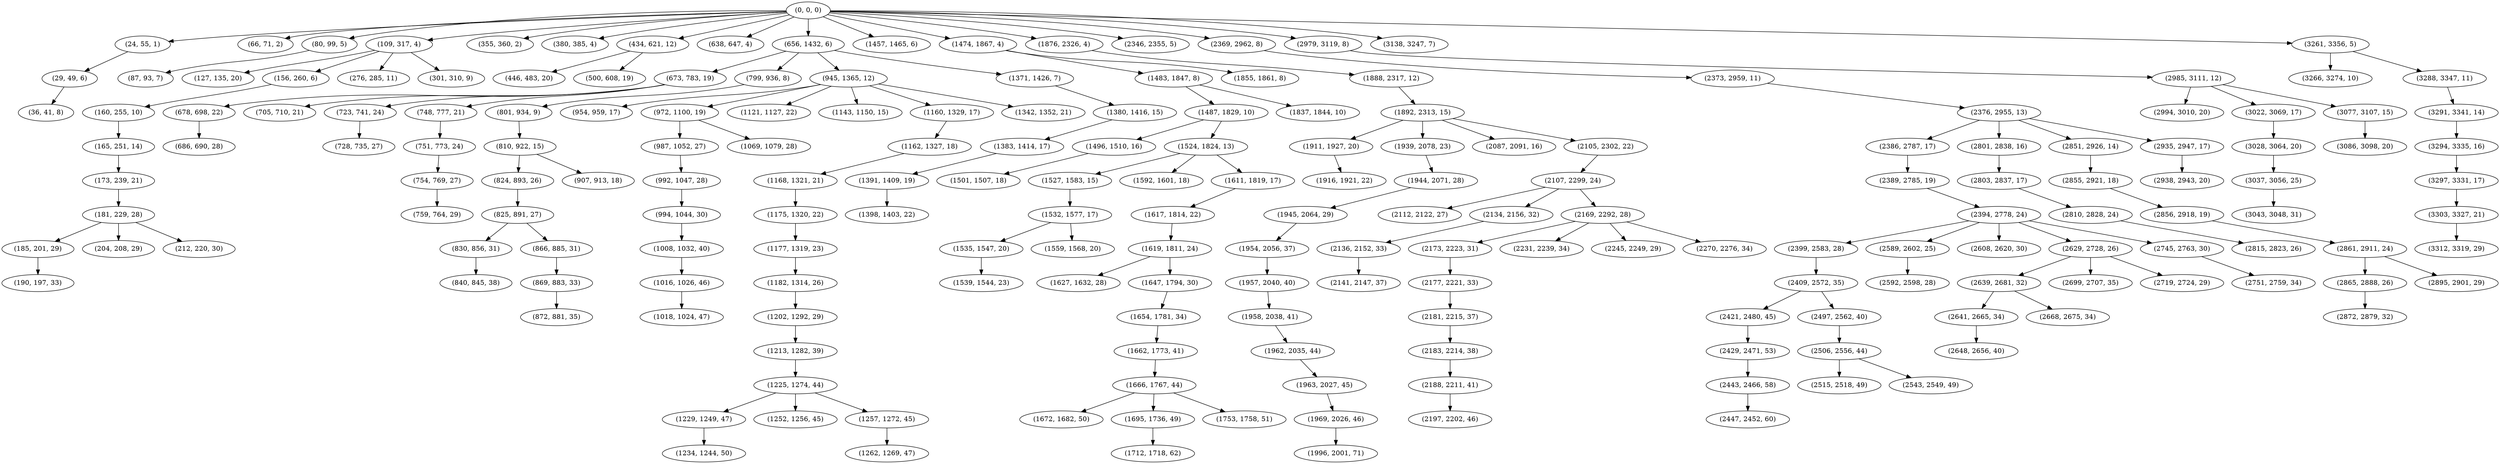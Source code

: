 digraph tree {
    "(0, 0, 0)";
    "(24, 55, 1)";
    "(29, 49, 6)";
    "(36, 41, 8)";
    "(66, 71, 2)";
    "(80, 99, 5)";
    "(87, 93, 7)";
    "(109, 317, 4)";
    "(127, 135, 20)";
    "(156, 260, 6)";
    "(160, 255, 10)";
    "(165, 251, 14)";
    "(173, 239, 21)";
    "(181, 229, 28)";
    "(185, 201, 29)";
    "(190, 197, 33)";
    "(204, 208, 29)";
    "(212, 220, 30)";
    "(276, 285, 11)";
    "(301, 310, 9)";
    "(355, 360, 2)";
    "(380, 385, 4)";
    "(434, 621, 12)";
    "(446, 483, 20)";
    "(500, 608, 19)";
    "(638, 647, 4)";
    "(656, 1432, 6)";
    "(673, 783, 19)";
    "(678, 698, 22)";
    "(686, 690, 28)";
    "(705, 710, 21)";
    "(723, 741, 24)";
    "(728, 735, 27)";
    "(748, 777, 21)";
    "(751, 773, 24)";
    "(754, 769, 27)";
    "(759, 764, 29)";
    "(799, 936, 8)";
    "(801, 934, 9)";
    "(810, 922, 15)";
    "(824, 893, 26)";
    "(825, 891, 27)";
    "(830, 856, 31)";
    "(840, 845, 38)";
    "(866, 885, 31)";
    "(869, 883, 33)";
    "(872, 881, 35)";
    "(907, 913, 18)";
    "(945, 1365, 12)";
    "(954, 959, 17)";
    "(972, 1100, 19)";
    "(987, 1052, 27)";
    "(992, 1047, 28)";
    "(994, 1044, 30)";
    "(1008, 1032, 40)";
    "(1016, 1026, 46)";
    "(1018, 1024, 47)";
    "(1069, 1079, 28)";
    "(1121, 1127, 22)";
    "(1143, 1150, 15)";
    "(1160, 1329, 17)";
    "(1162, 1327, 18)";
    "(1168, 1321, 21)";
    "(1175, 1320, 22)";
    "(1177, 1319, 23)";
    "(1182, 1314, 26)";
    "(1202, 1292, 29)";
    "(1213, 1282, 39)";
    "(1225, 1274, 44)";
    "(1229, 1249, 47)";
    "(1234, 1244, 50)";
    "(1252, 1256, 45)";
    "(1257, 1272, 45)";
    "(1262, 1269, 47)";
    "(1342, 1352, 21)";
    "(1371, 1426, 7)";
    "(1380, 1416, 15)";
    "(1383, 1414, 17)";
    "(1391, 1409, 19)";
    "(1398, 1403, 22)";
    "(1457, 1465, 6)";
    "(1474, 1867, 4)";
    "(1483, 1847, 8)";
    "(1487, 1829, 10)";
    "(1496, 1510, 16)";
    "(1501, 1507, 18)";
    "(1524, 1824, 13)";
    "(1527, 1583, 15)";
    "(1532, 1577, 17)";
    "(1535, 1547, 20)";
    "(1539, 1544, 23)";
    "(1559, 1568, 20)";
    "(1592, 1601, 18)";
    "(1611, 1819, 17)";
    "(1617, 1814, 22)";
    "(1619, 1811, 24)";
    "(1627, 1632, 28)";
    "(1647, 1794, 30)";
    "(1654, 1781, 34)";
    "(1662, 1773, 41)";
    "(1666, 1767, 44)";
    "(1672, 1682, 50)";
    "(1695, 1736, 49)";
    "(1712, 1718, 62)";
    "(1753, 1758, 51)";
    "(1837, 1844, 10)";
    "(1855, 1861, 8)";
    "(1876, 2326, 4)";
    "(1888, 2317, 12)";
    "(1892, 2313, 15)";
    "(1911, 1927, 20)";
    "(1916, 1921, 22)";
    "(1939, 2078, 23)";
    "(1944, 2071, 28)";
    "(1945, 2064, 29)";
    "(1954, 2056, 37)";
    "(1957, 2040, 40)";
    "(1958, 2038, 41)";
    "(1962, 2035, 44)";
    "(1963, 2027, 45)";
    "(1969, 2026, 46)";
    "(1996, 2001, 71)";
    "(2087, 2091, 16)";
    "(2105, 2302, 22)";
    "(2107, 2299, 24)";
    "(2112, 2122, 27)";
    "(2134, 2156, 32)";
    "(2136, 2152, 33)";
    "(2141, 2147, 37)";
    "(2169, 2292, 28)";
    "(2173, 2223, 31)";
    "(2177, 2221, 33)";
    "(2181, 2215, 37)";
    "(2183, 2214, 38)";
    "(2188, 2211, 41)";
    "(2197, 2202, 46)";
    "(2231, 2239, 34)";
    "(2245, 2249, 29)";
    "(2270, 2276, 34)";
    "(2346, 2355, 5)";
    "(2369, 2962, 8)";
    "(2373, 2959, 11)";
    "(2376, 2955, 13)";
    "(2386, 2787, 17)";
    "(2389, 2785, 19)";
    "(2394, 2778, 24)";
    "(2399, 2583, 28)";
    "(2409, 2572, 35)";
    "(2421, 2480, 45)";
    "(2429, 2471, 53)";
    "(2443, 2466, 58)";
    "(2447, 2452, 60)";
    "(2497, 2562, 40)";
    "(2506, 2556, 44)";
    "(2515, 2518, 49)";
    "(2543, 2549, 49)";
    "(2589, 2602, 25)";
    "(2592, 2598, 28)";
    "(2608, 2620, 30)";
    "(2629, 2728, 26)";
    "(2639, 2681, 32)";
    "(2641, 2665, 34)";
    "(2648, 2656, 40)";
    "(2668, 2675, 34)";
    "(2699, 2707, 35)";
    "(2719, 2724, 29)";
    "(2745, 2763, 30)";
    "(2751, 2759, 34)";
    "(2801, 2838, 16)";
    "(2803, 2837, 17)";
    "(2810, 2828, 24)";
    "(2815, 2823, 26)";
    "(2851, 2926, 14)";
    "(2855, 2921, 18)";
    "(2856, 2918, 19)";
    "(2861, 2911, 24)";
    "(2865, 2888, 26)";
    "(2872, 2879, 32)";
    "(2895, 2901, 29)";
    "(2935, 2947, 17)";
    "(2938, 2943, 20)";
    "(2979, 3119, 8)";
    "(2985, 3111, 12)";
    "(2994, 3010, 20)";
    "(3022, 3069, 17)";
    "(3028, 3064, 20)";
    "(3037, 3056, 25)";
    "(3043, 3048, 31)";
    "(3077, 3107, 15)";
    "(3086, 3098, 20)";
    "(3138, 3247, 7)";
    "(3261, 3356, 5)";
    "(3266, 3274, 10)";
    "(3288, 3347, 11)";
    "(3291, 3341, 14)";
    "(3294, 3335, 16)";
    "(3297, 3331, 17)";
    "(3303, 3327, 21)";
    "(3312, 3319, 29)";
    "(0, 0, 0)" -> "(24, 55, 1)";
    "(0, 0, 0)" -> "(66, 71, 2)";
    "(0, 0, 0)" -> "(80, 99, 5)";
    "(0, 0, 0)" -> "(109, 317, 4)";
    "(0, 0, 0)" -> "(355, 360, 2)";
    "(0, 0, 0)" -> "(380, 385, 4)";
    "(0, 0, 0)" -> "(434, 621, 12)";
    "(0, 0, 0)" -> "(638, 647, 4)";
    "(0, 0, 0)" -> "(656, 1432, 6)";
    "(0, 0, 0)" -> "(1457, 1465, 6)";
    "(0, 0, 0)" -> "(1474, 1867, 4)";
    "(0, 0, 0)" -> "(1876, 2326, 4)";
    "(0, 0, 0)" -> "(2346, 2355, 5)";
    "(0, 0, 0)" -> "(2369, 2962, 8)";
    "(0, 0, 0)" -> "(2979, 3119, 8)";
    "(0, 0, 0)" -> "(3138, 3247, 7)";
    "(0, 0, 0)" -> "(3261, 3356, 5)";
    "(24, 55, 1)" -> "(29, 49, 6)";
    "(29, 49, 6)" -> "(36, 41, 8)";
    "(80, 99, 5)" -> "(87, 93, 7)";
    "(109, 317, 4)" -> "(127, 135, 20)";
    "(109, 317, 4)" -> "(156, 260, 6)";
    "(109, 317, 4)" -> "(276, 285, 11)";
    "(109, 317, 4)" -> "(301, 310, 9)";
    "(156, 260, 6)" -> "(160, 255, 10)";
    "(160, 255, 10)" -> "(165, 251, 14)";
    "(165, 251, 14)" -> "(173, 239, 21)";
    "(173, 239, 21)" -> "(181, 229, 28)";
    "(181, 229, 28)" -> "(185, 201, 29)";
    "(181, 229, 28)" -> "(204, 208, 29)";
    "(181, 229, 28)" -> "(212, 220, 30)";
    "(185, 201, 29)" -> "(190, 197, 33)";
    "(434, 621, 12)" -> "(446, 483, 20)";
    "(434, 621, 12)" -> "(500, 608, 19)";
    "(656, 1432, 6)" -> "(673, 783, 19)";
    "(656, 1432, 6)" -> "(799, 936, 8)";
    "(656, 1432, 6)" -> "(945, 1365, 12)";
    "(656, 1432, 6)" -> "(1371, 1426, 7)";
    "(673, 783, 19)" -> "(678, 698, 22)";
    "(673, 783, 19)" -> "(705, 710, 21)";
    "(673, 783, 19)" -> "(723, 741, 24)";
    "(673, 783, 19)" -> "(748, 777, 21)";
    "(678, 698, 22)" -> "(686, 690, 28)";
    "(723, 741, 24)" -> "(728, 735, 27)";
    "(748, 777, 21)" -> "(751, 773, 24)";
    "(751, 773, 24)" -> "(754, 769, 27)";
    "(754, 769, 27)" -> "(759, 764, 29)";
    "(799, 936, 8)" -> "(801, 934, 9)";
    "(801, 934, 9)" -> "(810, 922, 15)";
    "(810, 922, 15)" -> "(824, 893, 26)";
    "(810, 922, 15)" -> "(907, 913, 18)";
    "(824, 893, 26)" -> "(825, 891, 27)";
    "(825, 891, 27)" -> "(830, 856, 31)";
    "(825, 891, 27)" -> "(866, 885, 31)";
    "(830, 856, 31)" -> "(840, 845, 38)";
    "(866, 885, 31)" -> "(869, 883, 33)";
    "(869, 883, 33)" -> "(872, 881, 35)";
    "(945, 1365, 12)" -> "(954, 959, 17)";
    "(945, 1365, 12)" -> "(972, 1100, 19)";
    "(945, 1365, 12)" -> "(1121, 1127, 22)";
    "(945, 1365, 12)" -> "(1143, 1150, 15)";
    "(945, 1365, 12)" -> "(1160, 1329, 17)";
    "(945, 1365, 12)" -> "(1342, 1352, 21)";
    "(972, 1100, 19)" -> "(987, 1052, 27)";
    "(972, 1100, 19)" -> "(1069, 1079, 28)";
    "(987, 1052, 27)" -> "(992, 1047, 28)";
    "(992, 1047, 28)" -> "(994, 1044, 30)";
    "(994, 1044, 30)" -> "(1008, 1032, 40)";
    "(1008, 1032, 40)" -> "(1016, 1026, 46)";
    "(1016, 1026, 46)" -> "(1018, 1024, 47)";
    "(1160, 1329, 17)" -> "(1162, 1327, 18)";
    "(1162, 1327, 18)" -> "(1168, 1321, 21)";
    "(1168, 1321, 21)" -> "(1175, 1320, 22)";
    "(1175, 1320, 22)" -> "(1177, 1319, 23)";
    "(1177, 1319, 23)" -> "(1182, 1314, 26)";
    "(1182, 1314, 26)" -> "(1202, 1292, 29)";
    "(1202, 1292, 29)" -> "(1213, 1282, 39)";
    "(1213, 1282, 39)" -> "(1225, 1274, 44)";
    "(1225, 1274, 44)" -> "(1229, 1249, 47)";
    "(1225, 1274, 44)" -> "(1252, 1256, 45)";
    "(1225, 1274, 44)" -> "(1257, 1272, 45)";
    "(1229, 1249, 47)" -> "(1234, 1244, 50)";
    "(1257, 1272, 45)" -> "(1262, 1269, 47)";
    "(1371, 1426, 7)" -> "(1380, 1416, 15)";
    "(1380, 1416, 15)" -> "(1383, 1414, 17)";
    "(1383, 1414, 17)" -> "(1391, 1409, 19)";
    "(1391, 1409, 19)" -> "(1398, 1403, 22)";
    "(1474, 1867, 4)" -> "(1483, 1847, 8)";
    "(1474, 1867, 4)" -> "(1855, 1861, 8)";
    "(1483, 1847, 8)" -> "(1487, 1829, 10)";
    "(1483, 1847, 8)" -> "(1837, 1844, 10)";
    "(1487, 1829, 10)" -> "(1496, 1510, 16)";
    "(1487, 1829, 10)" -> "(1524, 1824, 13)";
    "(1496, 1510, 16)" -> "(1501, 1507, 18)";
    "(1524, 1824, 13)" -> "(1527, 1583, 15)";
    "(1524, 1824, 13)" -> "(1592, 1601, 18)";
    "(1524, 1824, 13)" -> "(1611, 1819, 17)";
    "(1527, 1583, 15)" -> "(1532, 1577, 17)";
    "(1532, 1577, 17)" -> "(1535, 1547, 20)";
    "(1532, 1577, 17)" -> "(1559, 1568, 20)";
    "(1535, 1547, 20)" -> "(1539, 1544, 23)";
    "(1611, 1819, 17)" -> "(1617, 1814, 22)";
    "(1617, 1814, 22)" -> "(1619, 1811, 24)";
    "(1619, 1811, 24)" -> "(1627, 1632, 28)";
    "(1619, 1811, 24)" -> "(1647, 1794, 30)";
    "(1647, 1794, 30)" -> "(1654, 1781, 34)";
    "(1654, 1781, 34)" -> "(1662, 1773, 41)";
    "(1662, 1773, 41)" -> "(1666, 1767, 44)";
    "(1666, 1767, 44)" -> "(1672, 1682, 50)";
    "(1666, 1767, 44)" -> "(1695, 1736, 49)";
    "(1666, 1767, 44)" -> "(1753, 1758, 51)";
    "(1695, 1736, 49)" -> "(1712, 1718, 62)";
    "(1876, 2326, 4)" -> "(1888, 2317, 12)";
    "(1888, 2317, 12)" -> "(1892, 2313, 15)";
    "(1892, 2313, 15)" -> "(1911, 1927, 20)";
    "(1892, 2313, 15)" -> "(1939, 2078, 23)";
    "(1892, 2313, 15)" -> "(2087, 2091, 16)";
    "(1892, 2313, 15)" -> "(2105, 2302, 22)";
    "(1911, 1927, 20)" -> "(1916, 1921, 22)";
    "(1939, 2078, 23)" -> "(1944, 2071, 28)";
    "(1944, 2071, 28)" -> "(1945, 2064, 29)";
    "(1945, 2064, 29)" -> "(1954, 2056, 37)";
    "(1954, 2056, 37)" -> "(1957, 2040, 40)";
    "(1957, 2040, 40)" -> "(1958, 2038, 41)";
    "(1958, 2038, 41)" -> "(1962, 2035, 44)";
    "(1962, 2035, 44)" -> "(1963, 2027, 45)";
    "(1963, 2027, 45)" -> "(1969, 2026, 46)";
    "(1969, 2026, 46)" -> "(1996, 2001, 71)";
    "(2105, 2302, 22)" -> "(2107, 2299, 24)";
    "(2107, 2299, 24)" -> "(2112, 2122, 27)";
    "(2107, 2299, 24)" -> "(2134, 2156, 32)";
    "(2107, 2299, 24)" -> "(2169, 2292, 28)";
    "(2134, 2156, 32)" -> "(2136, 2152, 33)";
    "(2136, 2152, 33)" -> "(2141, 2147, 37)";
    "(2169, 2292, 28)" -> "(2173, 2223, 31)";
    "(2169, 2292, 28)" -> "(2231, 2239, 34)";
    "(2169, 2292, 28)" -> "(2245, 2249, 29)";
    "(2169, 2292, 28)" -> "(2270, 2276, 34)";
    "(2173, 2223, 31)" -> "(2177, 2221, 33)";
    "(2177, 2221, 33)" -> "(2181, 2215, 37)";
    "(2181, 2215, 37)" -> "(2183, 2214, 38)";
    "(2183, 2214, 38)" -> "(2188, 2211, 41)";
    "(2188, 2211, 41)" -> "(2197, 2202, 46)";
    "(2369, 2962, 8)" -> "(2373, 2959, 11)";
    "(2373, 2959, 11)" -> "(2376, 2955, 13)";
    "(2376, 2955, 13)" -> "(2386, 2787, 17)";
    "(2376, 2955, 13)" -> "(2801, 2838, 16)";
    "(2376, 2955, 13)" -> "(2851, 2926, 14)";
    "(2376, 2955, 13)" -> "(2935, 2947, 17)";
    "(2386, 2787, 17)" -> "(2389, 2785, 19)";
    "(2389, 2785, 19)" -> "(2394, 2778, 24)";
    "(2394, 2778, 24)" -> "(2399, 2583, 28)";
    "(2394, 2778, 24)" -> "(2589, 2602, 25)";
    "(2394, 2778, 24)" -> "(2608, 2620, 30)";
    "(2394, 2778, 24)" -> "(2629, 2728, 26)";
    "(2394, 2778, 24)" -> "(2745, 2763, 30)";
    "(2399, 2583, 28)" -> "(2409, 2572, 35)";
    "(2409, 2572, 35)" -> "(2421, 2480, 45)";
    "(2409, 2572, 35)" -> "(2497, 2562, 40)";
    "(2421, 2480, 45)" -> "(2429, 2471, 53)";
    "(2429, 2471, 53)" -> "(2443, 2466, 58)";
    "(2443, 2466, 58)" -> "(2447, 2452, 60)";
    "(2497, 2562, 40)" -> "(2506, 2556, 44)";
    "(2506, 2556, 44)" -> "(2515, 2518, 49)";
    "(2506, 2556, 44)" -> "(2543, 2549, 49)";
    "(2589, 2602, 25)" -> "(2592, 2598, 28)";
    "(2629, 2728, 26)" -> "(2639, 2681, 32)";
    "(2629, 2728, 26)" -> "(2699, 2707, 35)";
    "(2629, 2728, 26)" -> "(2719, 2724, 29)";
    "(2639, 2681, 32)" -> "(2641, 2665, 34)";
    "(2639, 2681, 32)" -> "(2668, 2675, 34)";
    "(2641, 2665, 34)" -> "(2648, 2656, 40)";
    "(2745, 2763, 30)" -> "(2751, 2759, 34)";
    "(2801, 2838, 16)" -> "(2803, 2837, 17)";
    "(2803, 2837, 17)" -> "(2810, 2828, 24)";
    "(2810, 2828, 24)" -> "(2815, 2823, 26)";
    "(2851, 2926, 14)" -> "(2855, 2921, 18)";
    "(2855, 2921, 18)" -> "(2856, 2918, 19)";
    "(2856, 2918, 19)" -> "(2861, 2911, 24)";
    "(2861, 2911, 24)" -> "(2865, 2888, 26)";
    "(2861, 2911, 24)" -> "(2895, 2901, 29)";
    "(2865, 2888, 26)" -> "(2872, 2879, 32)";
    "(2935, 2947, 17)" -> "(2938, 2943, 20)";
    "(2979, 3119, 8)" -> "(2985, 3111, 12)";
    "(2985, 3111, 12)" -> "(2994, 3010, 20)";
    "(2985, 3111, 12)" -> "(3022, 3069, 17)";
    "(2985, 3111, 12)" -> "(3077, 3107, 15)";
    "(3022, 3069, 17)" -> "(3028, 3064, 20)";
    "(3028, 3064, 20)" -> "(3037, 3056, 25)";
    "(3037, 3056, 25)" -> "(3043, 3048, 31)";
    "(3077, 3107, 15)" -> "(3086, 3098, 20)";
    "(3261, 3356, 5)" -> "(3266, 3274, 10)";
    "(3261, 3356, 5)" -> "(3288, 3347, 11)";
    "(3288, 3347, 11)" -> "(3291, 3341, 14)";
    "(3291, 3341, 14)" -> "(3294, 3335, 16)";
    "(3294, 3335, 16)" -> "(3297, 3331, 17)";
    "(3297, 3331, 17)" -> "(3303, 3327, 21)";
    "(3303, 3327, 21)" -> "(3312, 3319, 29)";
}
